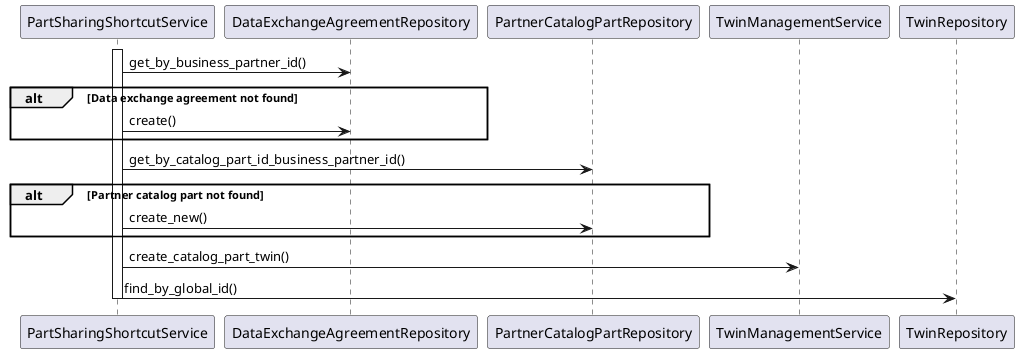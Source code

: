@startuml

participant PartSharingShortcutService
participant DataExchangeAgreementRepository
participant PartnerCatalogPartRepository
participant TwinManagementService
participant TwinRepository



activate PartSharingShortcutService
    PartSharingShortcutService -> DataExchangeAgreementRepository: get_by_business_partner_id()
    alt Data exchange agreement not found
        PartSharingShortcutService -> DataExchangeAgreementRepository: create()
    end
    PartSharingShortcutService -> PartnerCatalogPartRepository: get_by_catalog_part_id_business_partner_id()
    alt Partner catalog part not found
        PartSharingShortcutService -> PartnerCatalogPartRepository: create_new()
    end
    PartSharingShortcutService -> TwinManagementService: create_catalog_part_twin()
    PartSharingShortcutService -> TwinRepository: find_by_global_id()
deactivate PartSharingShortcutService
@enduml